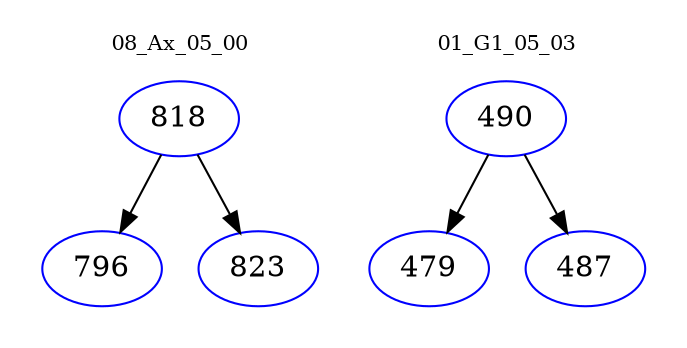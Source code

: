 digraph{
subgraph cluster_0 {
color = white
label = "08_Ax_05_00";
fontsize=10;
T0_818 [label="818", color="blue"]
T0_818 -> T0_796 [color="black"]
T0_796 [label="796", color="blue"]
T0_818 -> T0_823 [color="black"]
T0_823 [label="823", color="blue"]
}
subgraph cluster_1 {
color = white
label = "01_G1_05_03";
fontsize=10;
T1_490 [label="490", color="blue"]
T1_490 -> T1_479 [color="black"]
T1_479 [label="479", color="blue"]
T1_490 -> T1_487 [color="black"]
T1_487 [label="487", color="blue"]
}
}
